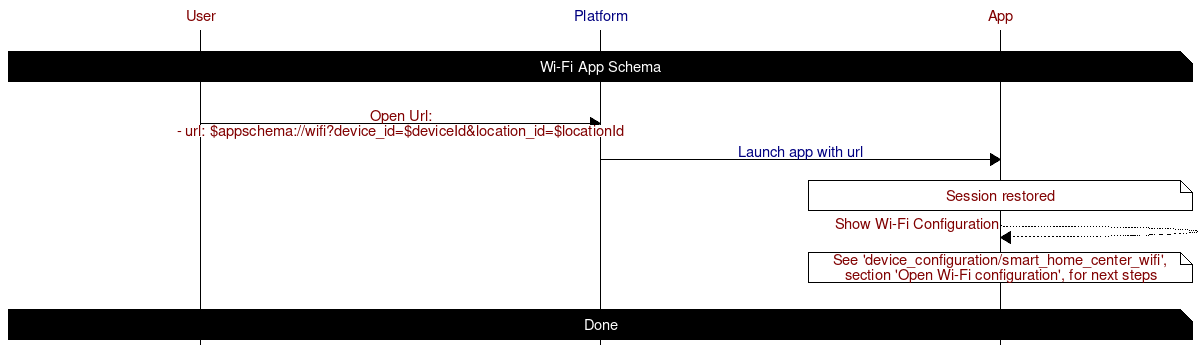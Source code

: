 # App Schema - Wi-Fi
# - Wi-Fi App Schema
# - The app may be opened directly to the Device Wi-Fi Configuration screen with a supported url schema.
# - This App Schema is used in coordination with 'device_onboarding/smart_home_center' and 'device_configuration/smart_home_center_wifi'.
# - This chart assumes the app is providing the url, but it may also be provided in an external application.
# - If the user is not logged in, then prompt them to log in first, and then continue processing the url.

msc {
	hscale = "2";

	user [label="User", textcolour="maroon", arctextcolour="maroon"],
	platform [label="Platform", textcolour="navy", arctextcolour="navy"],
	app [label="App", textcolour="maroon", arctextcolour="maroon"];
	|||;
	user note app [label="Wi-Fi App Schema", textbgcolor="black", textcolor="white"];
	|||;

	# Open schema url
	user => platform [label="Open Url:\n- url: $appschema://wifi?device_id=$deviceId&location_id=$locationId"];
	platform => app [label="Launch app with url"];
	app note app [label="Session restored"];
	app << app [label="Show Wi-Fi Configuration"];
	app note app [label="See 'device_configuration/smart_home_center_wifi', section 'Open Wi-Fi configuration', for next steps"];
	|||;

	user note app [label="Done", textbgcolor="black", textcolor="white"];
}
